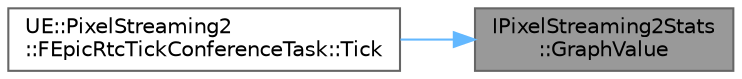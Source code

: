 digraph "IPixelStreaming2Stats::GraphValue"
{
 // INTERACTIVE_SVG=YES
 // LATEX_PDF_SIZE
  bgcolor="transparent";
  edge [fontname=Helvetica,fontsize=10,labelfontname=Helvetica,labelfontsize=10];
  node [fontname=Helvetica,fontsize=10,shape=box,height=0.2,width=0.4];
  rankdir="RL";
  Node1 [id="Node000001",label="IPixelStreaming2Stats\l::GraphValue",height=0.2,width=0.4,color="gray40", fillcolor="grey60", style="filled", fontcolor="black",tooltip="Graphs a value in a real-time plot that is visible when stat PixelStreaming2Graphs is used."];
  Node1 -> Node2 [id="edge1_Node000001_Node000002",dir="back",color="steelblue1",style="solid",tooltip=" "];
  Node2 [id="Node000002",label="UE::PixelStreaming2\l::FEpicRtcTickConferenceTask::Tick",height=0.2,width=0.4,color="grey40", fillcolor="white", style="filled",URL="$d9/d25/classUE_1_1PixelStreaming2_1_1FEpicRtcTickConferenceTask.html#a0c33e690716ccde7eb2445f6a18c29ba",tooltip=" "];
}
